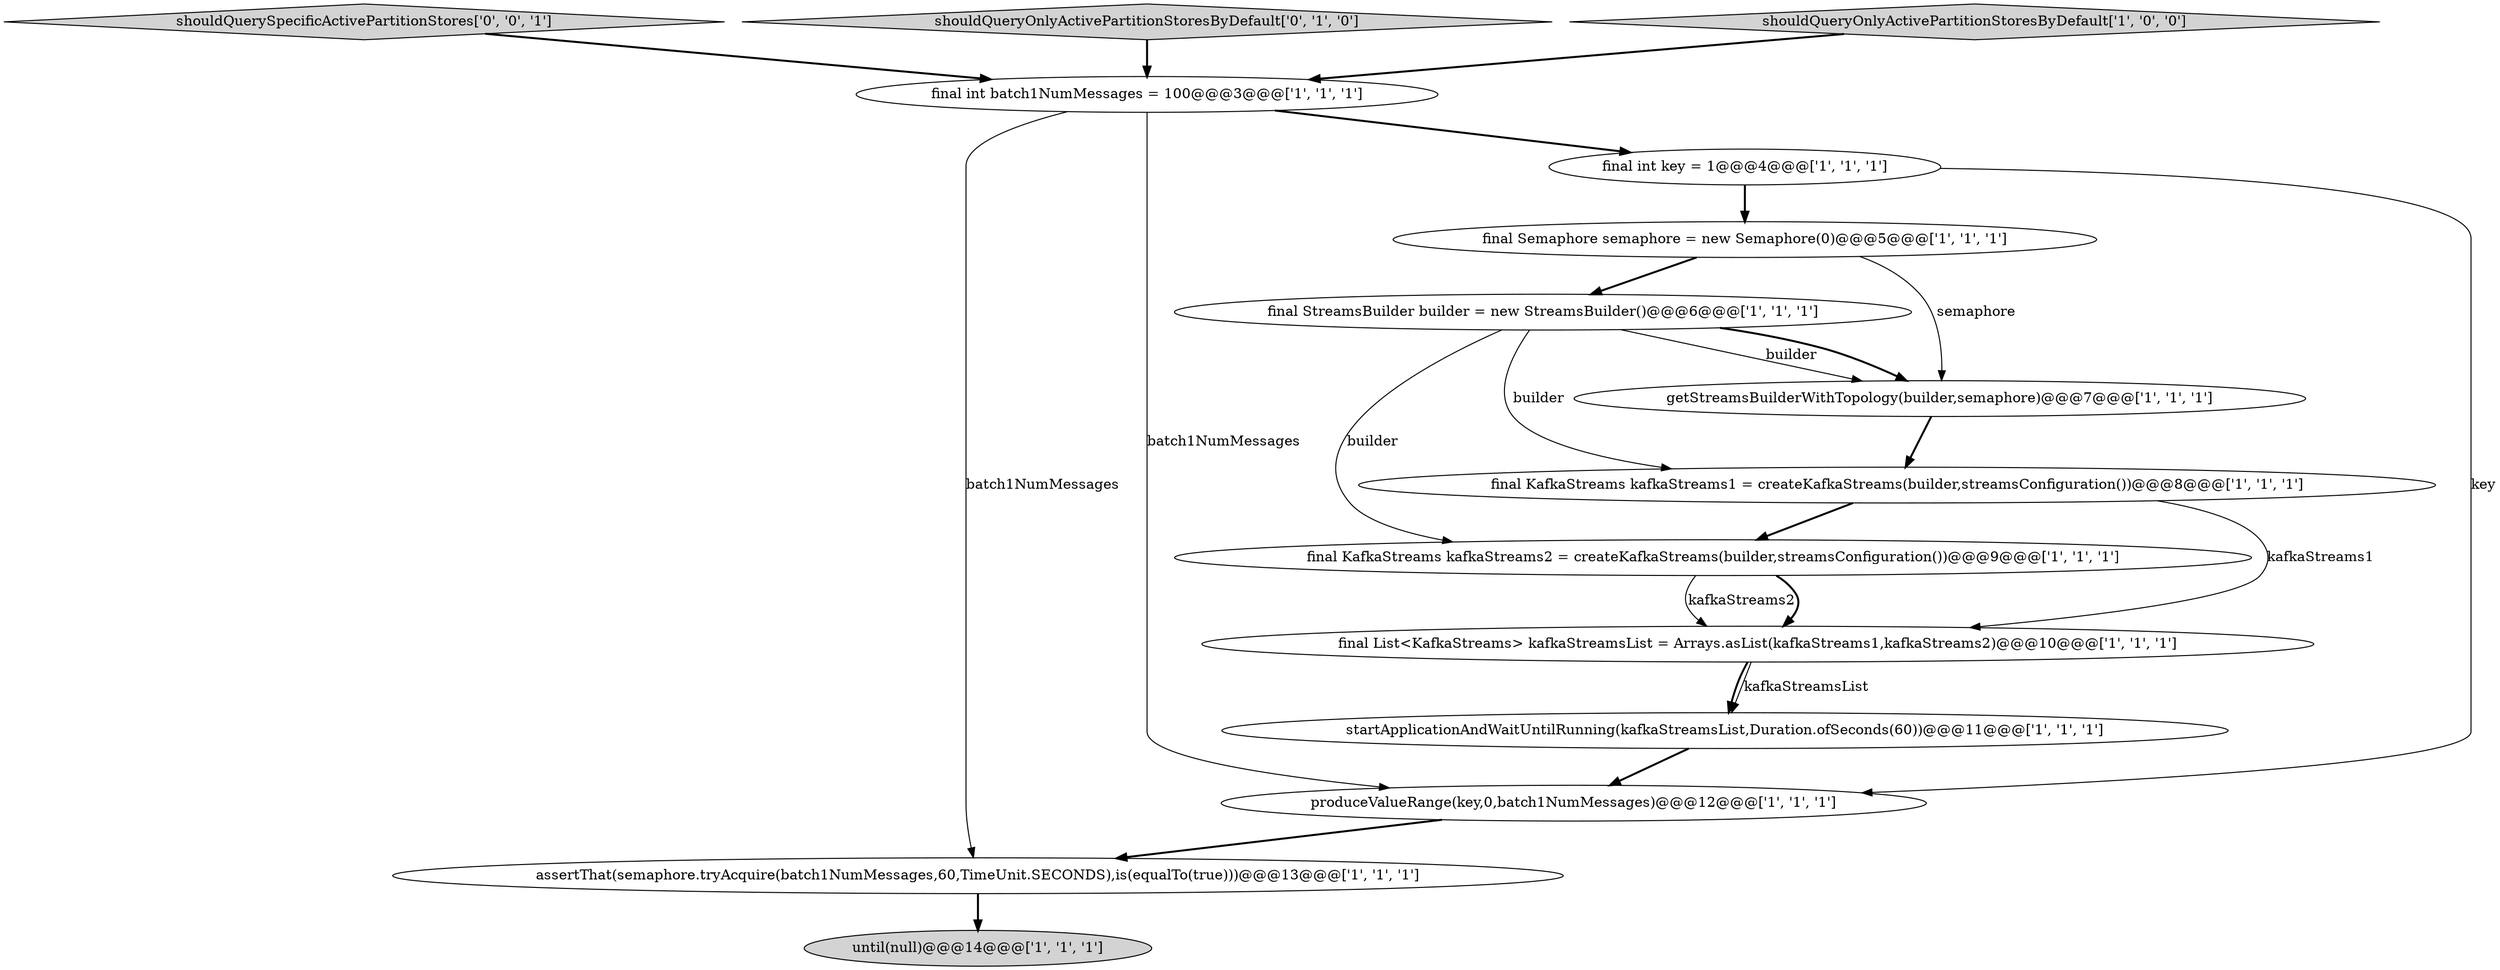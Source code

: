 digraph {
8 [style = filled, label = "assertThat(semaphore.tryAcquire(batch1NumMessages,60,TimeUnit.SECONDS),is(equalTo(true)))@@@13@@@['1', '1', '1']", fillcolor = white, shape = ellipse image = "AAA0AAABBB1BBB"];
11 [style = filled, label = "final StreamsBuilder builder = new StreamsBuilder()@@@6@@@['1', '1', '1']", fillcolor = white, shape = ellipse image = "AAA0AAABBB1BBB"];
14 [style = filled, label = "shouldQuerySpecificActivePartitionStores['0', '0', '1']", fillcolor = lightgray, shape = diamond image = "AAA0AAABBB3BBB"];
0 [style = filled, label = "final List<KafkaStreams> kafkaStreamsList = Arrays.asList(kafkaStreams1,kafkaStreams2)@@@10@@@['1', '1', '1']", fillcolor = white, shape = ellipse image = "AAA0AAABBB1BBB"];
4 [style = filled, label = "final int batch1NumMessages = 100@@@3@@@['1', '1', '1']", fillcolor = white, shape = ellipse image = "AAA0AAABBB1BBB"];
13 [style = filled, label = "shouldQueryOnlyActivePartitionStoresByDefault['0', '1', '0']", fillcolor = lightgray, shape = diamond image = "AAA0AAABBB2BBB"];
1 [style = filled, label = "getStreamsBuilderWithTopology(builder,semaphore)@@@7@@@['1', '1', '1']", fillcolor = white, shape = ellipse image = "AAA0AAABBB1BBB"];
10 [style = filled, label = "final Semaphore semaphore = new Semaphore(0)@@@5@@@['1', '1', '1']", fillcolor = white, shape = ellipse image = "AAA0AAABBB1BBB"];
6 [style = filled, label = "startApplicationAndWaitUntilRunning(kafkaStreamsList,Duration.ofSeconds(60))@@@11@@@['1', '1', '1']", fillcolor = white, shape = ellipse image = "AAA0AAABBB1BBB"];
5 [style = filled, label = "final KafkaStreams kafkaStreams2 = createKafkaStreams(builder,streamsConfiguration())@@@9@@@['1', '1', '1']", fillcolor = white, shape = ellipse image = "AAA0AAABBB1BBB"];
9 [style = filled, label = "until(null)@@@14@@@['1', '1', '1']", fillcolor = lightgray, shape = ellipse image = "AAA0AAABBB1BBB"];
7 [style = filled, label = "final int key = 1@@@4@@@['1', '1', '1']", fillcolor = white, shape = ellipse image = "AAA0AAABBB1BBB"];
3 [style = filled, label = "produceValueRange(key,0,batch1NumMessages)@@@12@@@['1', '1', '1']", fillcolor = white, shape = ellipse image = "AAA0AAABBB1BBB"];
2 [style = filled, label = "final KafkaStreams kafkaStreams1 = createKafkaStreams(builder,streamsConfiguration())@@@8@@@['1', '1', '1']", fillcolor = white, shape = ellipse image = "AAA0AAABBB1BBB"];
12 [style = filled, label = "shouldQueryOnlyActivePartitionStoresByDefault['1', '0', '0']", fillcolor = lightgray, shape = diamond image = "AAA0AAABBB1BBB"];
0->6 [style = bold, label=""];
4->8 [style = solid, label="batch1NumMessages"];
11->1 [style = solid, label="builder"];
4->7 [style = bold, label=""];
8->9 [style = bold, label=""];
13->4 [style = bold, label=""];
10->1 [style = solid, label="semaphore"];
7->10 [style = bold, label=""];
2->5 [style = bold, label=""];
7->3 [style = solid, label="key"];
12->4 [style = bold, label=""];
11->5 [style = solid, label="builder"];
11->1 [style = bold, label=""];
10->11 [style = bold, label=""];
5->0 [style = solid, label="kafkaStreams2"];
5->0 [style = bold, label=""];
11->2 [style = solid, label="builder"];
0->6 [style = solid, label="kafkaStreamsList"];
6->3 [style = bold, label=""];
3->8 [style = bold, label=""];
4->3 [style = solid, label="batch1NumMessages"];
14->4 [style = bold, label=""];
2->0 [style = solid, label="kafkaStreams1"];
1->2 [style = bold, label=""];
}
